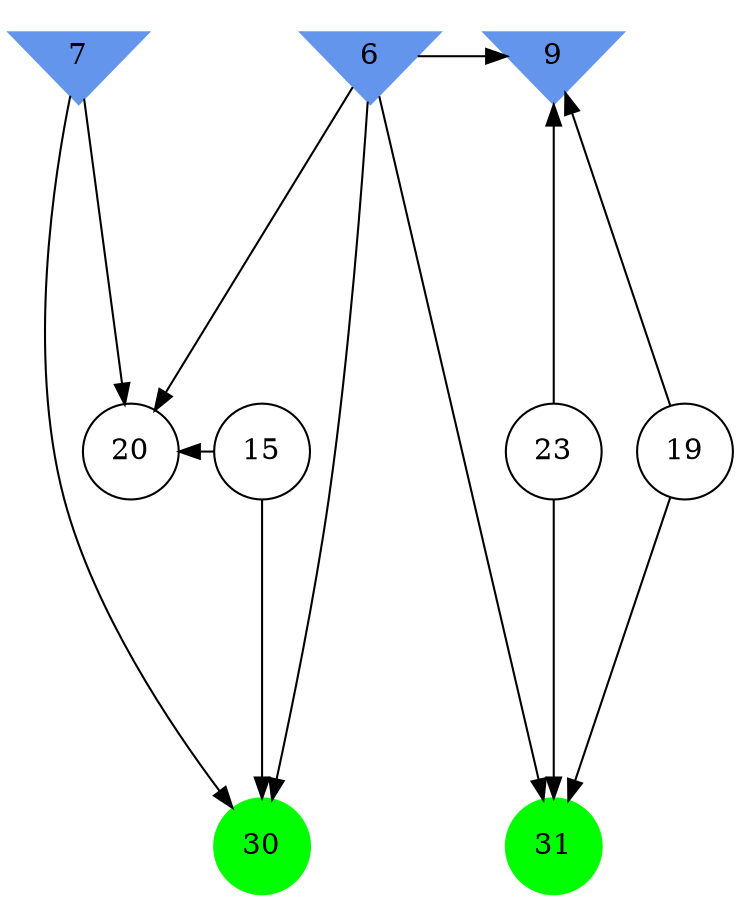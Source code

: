 digraph brain {
	ranksep=2.0;
	6 [shape=invtriangle,style=filled,color=cornflowerblue];
	7 [shape=invtriangle,style=filled,color=cornflowerblue];
	9 [shape=invtriangle,style=filled,color=cornflowerblue];
	15 [shape=circle,color=black];
	19 [shape=circle,color=black];
	20 [shape=circle,color=black];
	23 [shape=circle,color=black];
	30 [shape=circle,style=filled,color=green];
	31 [shape=circle,style=filled,color=green];
	6	->	31;
	6	->	9;
	23	->	31;
	23	->	9;
	19	->	31;
	19	->	9;
	6	->	20;
	6	->	30;
	15	->	20;
	15	->	30;
	7	->	20;
	7	->	30;
	{ rank=same; 6; 7; 9; }
	{ rank=same; 15; 19; 20; 23; }
	{ rank=same; 30; 31; }
}
